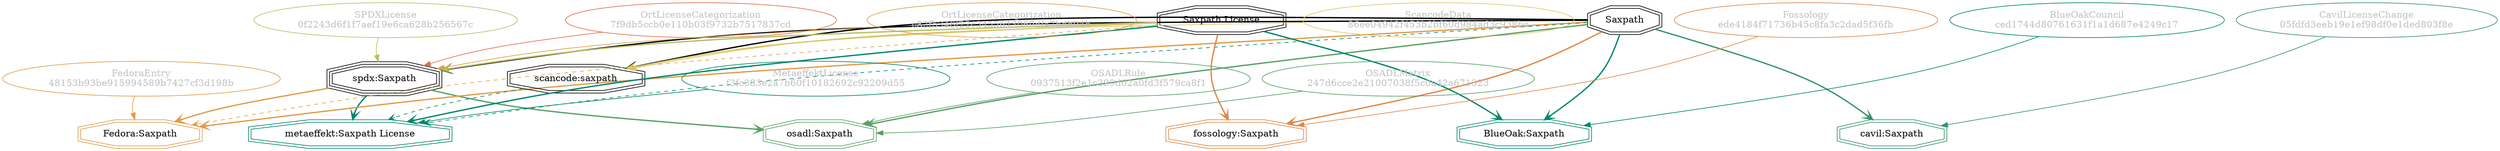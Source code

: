 strict digraph {
    node [shape=box];
    graph [splines=curved];
    3955 [label="SPDXLicense\n0f2243d6f1f7aef19e6ca628b256567c"
         ,fontcolor=gray
         ,color="#b8bf62"
         ,fillcolor="beige;1"
         ,shape=ellipse];
    3956 [label="spdx:Saxpath"
         ,shape=tripleoctagon];
    3957 [label=Saxpath
         ,shape=doubleoctagon];
    3958 [label="Saxpath License"
         ,shape=doubleoctagon];
    8393 [label="FedoraEntry\n48153b93be915994589b7427cf3d198b"
         ,fontcolor=gray
         ,color="#e09d4b"
         ,fillcolor="beige;1"
         ,shape=ellipse];
    8394 [label="Fedora:Saxpath"
         ,color="#e09d4b"
         ,shape=doubleoctagon];
    8983 [label="BlueOakCouncil\nced1744d80761631f1a1d687e4249c17"
         ,fontcolor=gray
         ,color="#00876c"
         ,fillcolor="beige;1"
         ,shape=ellipse];
    8984 [label="BlueOak:Saxpath"
         ,color="#00876c"
         ,shape=doubleoctagon];
    9718 [label="OSADLRule\n0937513f2e1c399d02a0fd3f579ca8f1"
         ,fontcolor=gray
         ,color="#58a066"
         ,fillcolor="beige;1"
         ,shape=ellipse];
    9719 [label="osadl:Saxpath"
         ,color="#58a066"
         ,shape=doubleoctagon];
    9960 [label="OSADLMatrix\n247d6cce2e21007038f5c0a42a671323"
         ,fontcolor=gray
         ,color="#58a066"
         ,fillcolor="beige;1"
         ,shape=ellipse];
    23142 [label="ScancodeData\n86ee04942f453b2bf60d984ad3c938bc"
          ,fontcolor=gray
          ,color="#dac767"
          ,fillcolor="beige;1"
          ,shape=ellipse];
    23143 [label="scancode:saxpath"
          ,shape=doubleoctagon];
    27956 [label="Fossology\nede4184f71736b45c8fa3c2dad5f36fb"
          ,fontcolor=gray
          ,color="#e18745"
          ,fillcolor="beige;1"
          ,shape=ellipse];
    27957 [label="fossology:Saxpath"
          ,color="#e18745"
          ,shape=doubleoctagon];
    35210 [label="OrtLicenseCategorization\n7f9db5ccb0e110b03f9732b7517837cd"
          ,fontcolor=gray
          ,color="#e06f45"
          ,fillcolor="beige;1"
          ,shape=ellipse];
    36252 [label="OrtLicenseCategorization\nc82fb346f22c3455643069dfa7bdb94b"
          ,fontcolor=gray
          ,color="#e09d4b"
          ,fillcolor="beige;1"
          ,shape=ellipse];
    37458 [label="CavilLicenseChange\n05fdfd3eeb19e1ef98df0e1ded803f8e"
          ,fontcolor=gray
          ,color="#379469"
          ,fillcolor="beige;1"
          ,shape=ellipse];
    37459 [label="cavil:Saxpath"
          ,color="#379469"
          ,shape=doubleoctagon];
    48708 [label="MetaeffektLicense\nf3fc383e2a7b60f10182692c92209d55"
          ,fontcolor=gray
          ,color="#00876c"
          ,fillcolor="beige;1"
          ,shape=ellipse];
    48709 [label="metaeffekt:Saxpath License"
          ,color="#00876c"
          ,shape=doubleoctagon];
    3955 -> 3956 [weight=0.5
                 ,color="#b8bf62"];
    3956 -> 8394 [style=bold
                 ,arrowhead=vee
                 ,weight=0.7
                 ,color="#e09d4b"];
    3956 -> 9719 [style=bold
                 ,arrowhead=vee
                 ,weight=0.7
                 ,color="#58a066"];
    3956 -> 48709 [style=bold
                  ,arrowhead=vee
                  ,weight=0.7
                  ,color="#00876c"];
    3957 -> 3956 [style=bold
                 ,arrowhead=vee
                 ,weight=0.7];
    3957 -> 8394 [style=bold
                 ,arrowhead=vee
                 ,weight=0.7
                 ,color="#e09d4b"];
    3957 -> 8394 [style=bold
                 ,arrowhead=vee
                 ,weight=0.7
                 ,color="#e09d4b"];
    3957 -> 8984 [style=bold
                 ,arrowhead=vee
                 ,weight=0.7
                 ,color="#00876c"];
    3957 -> 9719 [style=bold
                 ,arrowhead=vee
                 ,weight=0.7
                 ,color="#58a066"];
    3957 -> 23143 [style=bold
                  ,arrowhead=vee
                  ,weight=0.7];
    3957 -> 27957 [style=bold
                  ,arrowhead=vee
                  ,weight=0.7
                  ,color="#e18745"];
    3957 -> 37459 [style=bold
                  ,arrowhead=vee
                  ,weight=0.7
                  ,color="#379469"];
    3957 -> 37459 [style=bold
                  ,arrowhead=vee
                  ,weight=0.7
                  ,color="#379469"];
    3957 -> 48709 [style=dashed
                  ,arrowhead=vee
                  ,weight=0.5
                  ,color="#00876c"];
    3958 -> 3956 [style=bold
                 ,arrowhead=vee
                 ,weight=0.7
                 ,color="#b8bf62"];
    3958 -> 8394 [style=dashed
                 ,arrowhead=vee
                 ,weight=0.5
                 ,color="#e09d4b"];
    3958 -> 8984 [style=bold
                 ,arrowhead=vee
                 ,weight=0.7
                 ,color="#00876c"];
    3958 -> 23143 [style=bold
                  ,arrowhead=vee
                  ,weight=0.7
                  ,color="#dac767"];
    3958 -> 27957 [style=bold
                  ,arrowhead=vee
                  ,weight=0.7
                  ,color="#e18745"];
    3958 -> 48709 [style=bold
                  ,arrowhead=vee
                  ,weight=0.7
                  ,color="#00876c"];
    3958 -> 48709 [style=bold
                  ,arrowhead=vee
                  ,weight=0.7
                  ,color="#00876c"];
    8393 -> 8394 [weight=0.5
                 ,color="#e09d4b"];
    8983 -> 8984 [weight=0.5
                 ,color="#00876c"];
    9718 -> 9719 [weight=0.5
                 ,color="#58a066"];
    9960 -> 9719 [weight=0.5
                 ,color="#58a066"];
    23142 -> 23143 [weight=0.5
                   ,color="#dac767"];
    23143 -> 48709 [style=dashed
                   ,arrowhead=vee
                   ,weight=0.5
                   ,color="#00876c"];
    27956 -> 27957 [weight=0.5
                   ,color="#e18745"];
    35210 -> 3956 [weight=0.5
                  ,color="#e06f45"];
    36252 -> 3956 [weight=0.5
                  ,color="#e09d4b"];
    37458 -> 37459 [weight=0.5
                   ,color="#379469"];
    48708 -> 48709 [weight=0.5
                   ,color="#00876c"];
}

